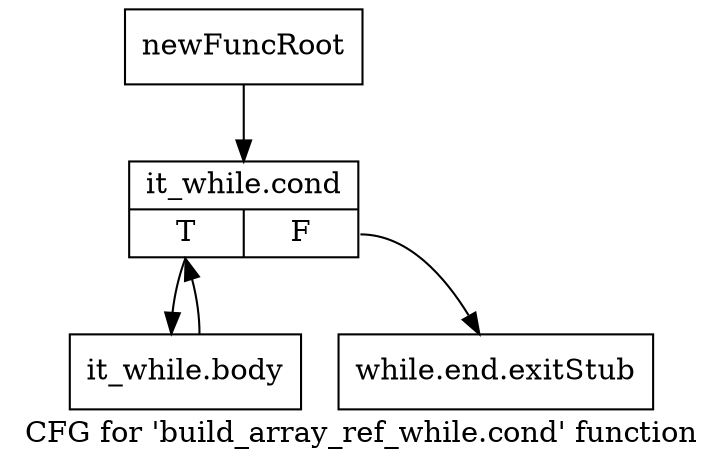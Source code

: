 digraph "CFG for 'build_array_ref_while.cond' function" {
	label="CFG for 'build_array_ref_while.cond' function";

	Node0xa04f6d0 [shape=record,label="{newFuncRoot}"];
	Node0xa04f6d0 -> Node0xa04f770;
	Node0xa04f720 [shape=record,label="{while.end.exitStub}"];
	Node0xa04f770 [shape=record,label="{it_while.cond|{<s0>T|<s1>F}}"];
	Node0xa04f770:s0 -> Node0xa04f7c0;
	Node0xa04f770:s1 -> Node0xa04f720;
	Node0xa04f7c0 [shape=record,label="{it_while.body}"];
	Node0xa04f7c0 -> Node0xa04f770;
}
